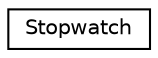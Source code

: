 digraph "Graphical Class Hierarchy"
{
  edge [fontname="Helvetica",fontsize="10",labelfontname="Helvetica",labelfontsize="10"];
  node [fontname="Helvetica",fontsize="10",shape=record];
  rankdir="LR";
  Node1 [label="Stopwatch",height=0.2,width=0.4,color="black", fillcolor="white", style="filled",URL="$classStopwatch.html",tooltip="Utility class for timing event duration. "];
}
